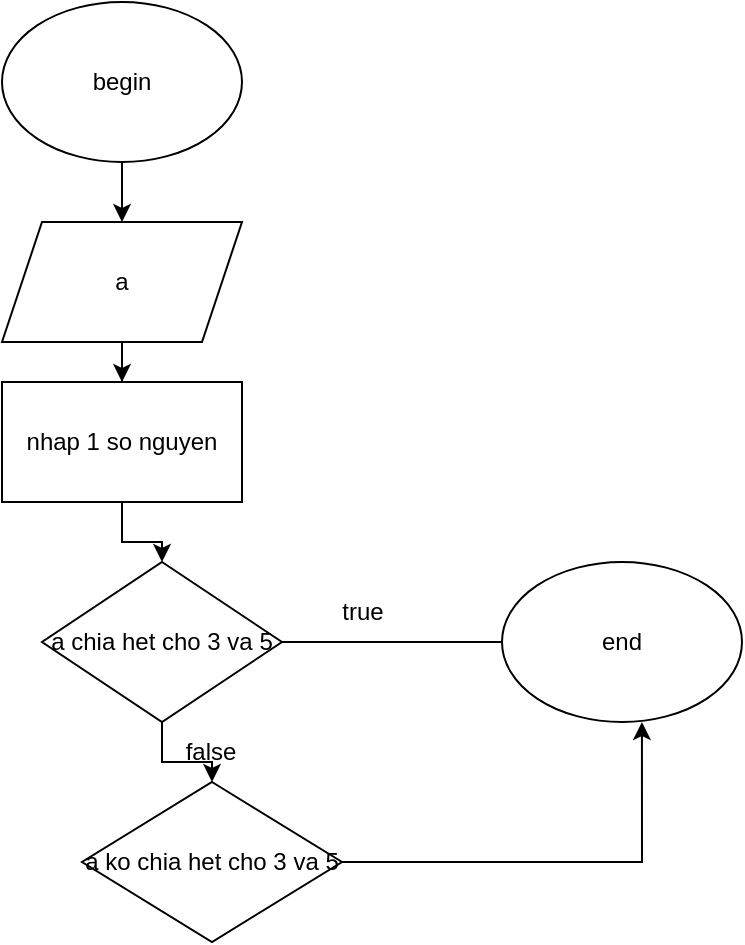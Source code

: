 <mxfile version="20.8.16" type="device"><diagram id="C5RBs43oDa-KdzZeNtuy" name="Page-1"><mxGraphModel dx="1098" dy="820" grid="1" gridSize="10" guides="1" tooltips="1" connect="1" arrows="1" fold="1" page="1" pageScale="1" pageWidth="827" pageHeight="1169" math="0" shadow="0"><root><mxCell id="WIyWlLk6GJQsqaUBKTNV-0"/><mxCell id="WIyWlLk6GJQsqaUBKTNV-1" parent="WIyWlLk6GJQsqaUBKTNV-0"/><mxCell id="QqCo-nmPd3CUFUG9hyrr-1" style="edgeStyle=orthogonalEdgeStyle;rounded=0;orthogonalLoop=1;jettySize=auto;html=1;" edge="1" parent="WIyWlLk6GJQsqaUBKTNV-1" source="QqCo-nmPd3CUFUG9hyrr-0" target="QqCo-nmPd3CUFUG9hyrr-2"><mxGeometry relative="1" as="geometry"><mxPoint x="370" y="240" as="targetPoint"/></mxGeometry></mxCell><mxCell id="QqCo-nmPd3CUFUG9hyrr-0" value="begin" style="ellipse;whiteSpace=wrap;html=1;" vertex="1" parent="WIyWlLk6GJQsqaUBKTNV-1"><mxGeometry x="310" y="100" width="120" height="80" as="geometry"/></mxCell><mxCell id="QqCo-nmPd3CUFUG9hyrr-3" style="edgeStyle=orthogonalEdgeStyle;rounded=0;orthogonalLoop=1;jettySize=auto;html=1;" edge="1" parent="WIyWlLk6GJQsqaUBKTNV-1" source="QqCo-nmPd3CUFUG9hyrr-2" target="QqCo-nmPd3CUFUG9hyrr-4"><mxGeometry relative="1" as="geometry"><mxPoint x="370" y="320" as="targetPoint"/></mxGeometry></mxCell><mxCell id="QqCo-nmPd3CUFUG9hyrr-2" value="a" style="shape=parallelogram;perimeter=parallelogramPerimeter;whiteSpace=wrap;html=1;fixedSize=1;" vertex="1" parent="WIyWlLk6GJQsqaUBKTNV-1"><mxGeometry x="310" y="210" width="120" height="60" as="geometry"/></mxCell><mxCell id="QqCo-nmPd3CUFUG9hyrr-5" style="edgeStyle=orthogonalEdgeStyle;rounded=0;orthogonalLoop=1;jettySize=auto;html=1;" edge="1" parent="WIyWlLk6GJQsqaUBKTNV-1" source="QqCo-nmPd3CUFUG9hyrr-4" target="QqCo-nmPd3CUFUG9hyrr-6"><mxGeometry relative="1" as="geometry"><mxPoint x="370" y="420" as="targetPoint"/></mxGeometry></mxCell><mxCell id="QqCo-nmPd3CUFUG9hyrr-4" value="nhap 1 so nguyen" style="rounded=0;whiteSpace=wrap;html=1;" vertex="1" parent="WIyWlLk6GJQsqaUBKTNV-1"><mxGeometry x="310" y="290" width="120" height="60" as="geometry"/></mxCell><mxCell id="QqCo-nmPd3CUFUG9hyrr-7" style="edgeStyle=orthogonalEdgeStyle;rounded=0;orthogonalLoop=1;jettySize=auto;html=1;" edge="1" parent="WIyWlLk6GJQsqaUBKTNV-1" source="QqCo-nmPd3CUFUG9hyrr-6"><mxGeometry relative="1" as="geometry"><mxPoint x="570" y="420" as="targetPoint"/></mxGeometry></mxCell><mxCell id="QqCo-nmPd3CUFUG9hyrr-10" style="edgeStyle=orthogonalEdgeStyle;rounded=0;orthogonalLoop=1;jettySize=auto;html=1;" edge="1" parent="WIyWlLk6GJQsqaUBKTNV-1" source="QqCo-nmPd3CUFUG9hyrr-6" target="QqCo-nmPd3CUFUG9hyrr-11"><mxGeometry relative="1" as="geometry"><mxPoint x="390" y="530" as="targetPoint"/></mxGeometry></mxCell><mxCell id="QqCo-nmPd3CUFUG9hyrr-6" value="a chia het cho 3 va 5" style="rhombus;whiteSpace=wrap;html=1;" vertex="1" parent="WIyWlLk6GJQsqaUBKTNV-1"><mxGeometry x="330" y="380" width="120" height="80" as="geometry"/></mxCell><mxCell id="QqCo-nmPd3CUFUG9hyrr-8" value="true" style="text;html=1;align=center;verticalAlign=middle;resizable=0;points=[];autosize=1;strokeColor=none;fillColor=none;" vertex="1" parent="WIyWlLk6GJQsqaUBKTNV-1"><mxGeometry x="470" y="390" width="40" height="30" as="geometry"/></mxCell><mxCell id="QqCo-nmPd3CUFUG9hyrr-9" value="end" style="ellipse;whiteSpace=wrap;html=1;" vertex="1" parent="WIyWlLk6GJQsqaUBKTNV-1"><mxGeometry x="560" y="380" width="120" height="80" as="geometry"/></mxCell><mxCell id="QqCo-nmPd3CUFUG9hyrr-13" style="edgeStyle=orthogonalEdgeStyle;rounded=0;orthogonalLoop=1;jettySize=auto;html=1;entryX=0.583;entryY=1;entryDx=0;entryDy=0;entryPerimeter=0;" edge="1" parent="WIyWlLk6GJQsqaUBKTNV-1" source="QqCo-nmPd3CUFUG9hyrr-11" target="QqCo-nmPd3CUFUG9hyrr-9"><mxGeometry relative="1" as="geometry"/></mxCell><mxCell id="QqCo-nmPd3CUFUG9hyrr-11" value="a ko chia het cho 3 va 5" style="rhombus;whiteSpace=wrap;html=1;" vertex="1" parent="WIyWlLk6GJQsqaUBKTNV-1"><mxGeometry x="350" y="490" width="130" height="80" as="geometry"/></mxCell><mxCell id="QqCo-nmPd3CUFUG9hyrr-12" value="false" style="text;html=1;align=center;verticalAlign=middle;resizable=0;points=[];autosize=1;strokeColor=none;fillColor=none;" vertex="1" parent="WIyWlLk6GJQsqaUBKTNV-1"><mxGeometry x="389" y="460" width="50" height="30" as="geometry"/></mxCell></root></mxGraphModel></diagram></mxfile>
